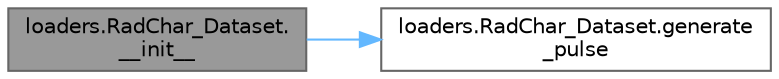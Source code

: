 digraph "loaders.RadChar_Dataset.__init__"
{
 // LATEX_PDF_SIZE
  bgcolor="transparent";
  edge [fontname=Helvetica,fontsize=10,labelfontname=Helvetica,labelfontsize=10];
  node [fontname=Helvetica,fontsize=10,shape=box,height=0.2,width=0.4];
  rankdir="LR";
  Node1 [id="Node000001",label="loaders.RadChar_Dataset.\l__init__",height=0.2,width=0.4,color="gray40", fillcolor="grey60", style="filled", fontcolor="black",tooltip=" "];
  Node1 -> Node2 [id="edge1_Node000001_Node000002",color="steelblue1",style="solid",tooltip=" "];
  Node2 [id="Node000002",label="loaders.RadChar_Dataset.generate\l_pulse",height=0.2,width=0.4,color="grey40", fillcolor="white", style="filled",URL="$classloaders_1_1_rad_char___dataset.html#abdefb97e0d328c27e61da60fbc3a818b",tooltip=" "];
}
